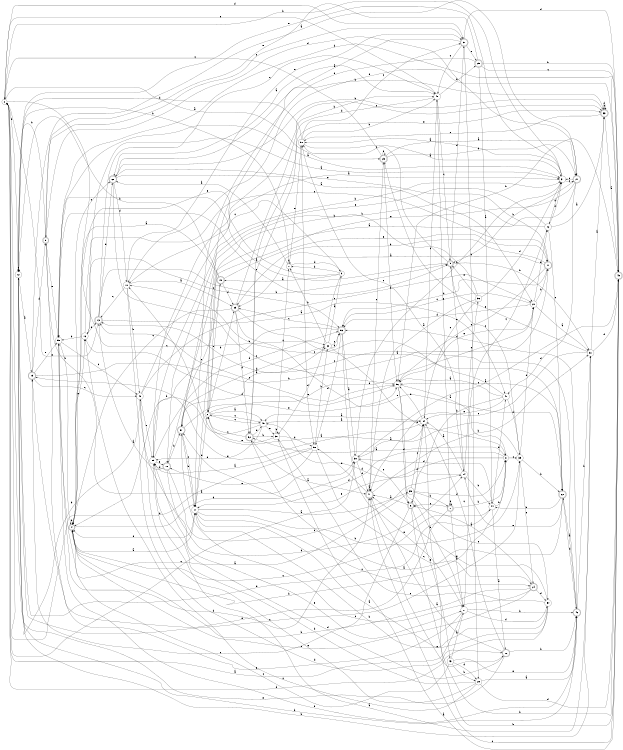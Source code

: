 digraph n49_10 {
__start0 [label="" shape="none"];

rankdir=LR;
size="8,5";

s0 [style="filled", color="black", fillcolor="white" shape="circle", label="0"];
s1 [style="filled", color="black", fillcolor="white" shape="circle", label="1"];
s2 [style="filled", color="black", fillcolor="white" shape="circle", label="2"];
s3 [style="filled", color="black", fillcolor="white" shape="circle", label="3"];
s4 [style="rounded,filled", color="black", fillcolor="white" shape="doublecircle", label="4"];
s5 [style="rounded,filled", color="black", fillcolor="white" shape="doublecircle", label="5"];
s6 [style="rounded,filled", color="black", fillcolor="white" shape="doublecircle", label="6"];
s7 [style="rounded,filled", color="black", fillcolor="white" shape="doublecircle", label="7"];
s8 [style="filled", color="black", fillcolor="white" shape="circle", label="8"];
s9 [style="rounded,filled", color="black", fillcolor="white" shape="doublecircle", label="9"];
s10 [style="filled", color="black", fillcolor="white" shape="circle", label="10"];
s11 [style="rounded,filled", color="black", fillcolor="white" shape="doublecircle", label="11"];
s12 [style="filled", color="black", fillcolor="white" shape="circle", label="12"];
s13 [style="rounded,filled", color="black", fillcolor="white" shape="doublecircle", label="13"];
s14 [style="filled", color="black", fillcolor="white" shape="circle", label="14"];
s15 [style="rounded,filled", color="black", fillcolor="white" shape="doublecircle", label="15"];
s16 [style="filled", color="black", fillcolor="white" shape="circle", label="16"];
s17 [style="filled", color="black", fillcolor="white" shape="circle", label="17"];
s18 [style="rounded,filled", color="black", fillcolor="white" shape="doublecircle", label="18"];
s19 [style="rounded,filled", color="black", fillcolor="white" shape="doublecircle", label="19"];
s20 [style="filled", color="black", fillcolor="white" shape="circle", label="20"];
s21 [style="rounded,filled", color="black", fillcolor="white" shape="doublecircle", label="21"];
s22 [style="rounded,filled", color="black", fillcolor="white" shape="doublecircle", label="22"];
s23 [style="rounded,filled", color="black", fillcolor="white" shape="doublecircle", label="23"];
s24 [style="rounded,filled", color="black", fillcolor="white" shape="doublecircle", label="24"];
s25 [style="rounded,filled", color="black", fillcolor="white" shape="doublecircle", label="25"];
s26 [style="rounded,filled", color="black", fillcolor="white" shape="doublecircle", label="26"];
s27 [style="filled", color="black", fillcolor="white" shape="circle", label="27"];
s28 [style="filled", color="black", fillcolor="white" shape="circle", label="28"];
s29 [style="rounded,filled", color="black", fillcolor="white" shape="doublecircle", label="29"];
s30 [style="filled", color="black", fillcolor="white" shape="circle", label="30"];
s31 [style="filled", color="black", fillcolor="white" shape="circle", label="31"];
s32 [style="filled", color="black", fillcolor="white" shape="circle", label="32"];
s33 [style="rounded,filled", color="black", fillcolor="white" shape="doublecircle", label="33"];
s34 [style="filled", color="black", fillcolor="white" shape="circle", label="34"];
s35 [style="filled", color="black", fillcolor="white" shape="circle", label="35"];
s36 [style="filled", color="black", fillcolor="white" shape="circle", label="36"];
s37 [style="rounded,filled", color="black", fillcolor="white" shape="doublecircle", label="37"];
s38 [style="filled", color="black", fillcolor="white" shape="circle", label="38"];
s39 [style="filled", color="black", fillcolor="white" shape="circle", label="39"];
s40 [style="filled", color="black", fillcolor="white" shape="circle", label="40"];
s41 [style="rounded,filled", color="black", fillcolor="white" shape="doublecircle", label="41"];
s42 [style="filled", color="black", fillcolor="white" shape="circle", label="42"];
s43 [style="filled", color="black", fillcolor="white" shape="circle", label="43"];
s44 [style="filled", color="black", fillcolor="white" shape="circle", label="44"];
s45 [style="filled", color="black", fillcolor="white" shape="circle", label="45"];
s46 [style="rounded,filled", color="black", fillcolor="white" shape="doublecircle", label="46"];
s47 [style="filled", color="black", fillcolor="white" shape="circle", label="47"];
s48 [style="filled", color="black", fillcolor="white" shape="circle", label="48"];
s49 [style="rounded,filled", color="black", fillcolor="white" shape="doublecircle", label="49"];
s50 [style="filled", color="black", fillcolor="white" shape="circle", label="50"];
s51 [style="filled", color="black", fillcolor="white" shape="circle", label="51"];
s52 [style="rounded,filled", color="black", fillcolor="white" shape="doublecircle", label="52"];
s53 [style="rounded,filled", color="black", fillcolor="white" shape="doublecircle", label="53"];
s54 [style="filled", color="black", fillcolor="white" shape="circle", label="54"];
s55 [style="filled", color="black", fillcolor="white" shape="circle", label="55"];
s56 [style="filled", color="black", fillcolor="white" shape="circle", label="56"];
s57 [style="rounded,filled", color="black", fillcolor="white" shape="doublecircle", label="57"];
s58 [style="filled", color="black", fillcolor="white" shape="circle", label="58"];
s59 [style="filled", color="black", fillcolor="white" shape="circle", label="59"];
s60 [style="rounded,filled", color="black", fillcolor="white" shape="doublecircle", label="60"];
s0 -> s25 [label="a"];
s0 -> s12 [label="b"];
s0 -> s32 [label="c"];
s0 -> s37 [label="d"];
s0 -> s48 [label="e"];
s1 -> s60 [label="a"];
s1 -> s12 [label="b"];
s1 -> s1 [label="c"];
s1 -> s3 [label="d"];
s1 -> s50 [label="e"];
s2 -> s45 [label="a"];
s2 -> s23 [label="b"];
s2 -> s45 [label="c"];
s2 -> s20 [label="d"];
s2 -> s19 [label="e"];
s3 -> s19 [label="a"];
s3 -> s1 [label="b"];
s3 -> s10 [label="c"];
s3 -> s38 [label="d"];
s3 -> s4 [label="e"];
s4 -> s17 [label="a"];
s4 -> s4 [label="b"];
s4 -> s60 [label="c"];
s4 -> s30 [label="d"];
s4 -> s16 [label="e"];
s5 -> s59 [label="a"];
s5 -> s51 [label="b"];
s5 -> s50 [label="c"];
s5 -> s37 [label="d"];
s5 -> s14 [label="e"];
s6 -> s41 [label="a"];
s6 -> s49 [label="b"];
s6 -> s15 [label="c"];
s6 -> s34 [label="d"];
s6 -> s43 [label="e"];
s7 -> s27 [label="a"];
s7 -> s8 [label="b"];
s7 -> s6 [label="c"];
s7 -> s7 [label="d"];
s7 -> s15 [label="e"];
s8 -> s52 [label="a"];
s8 -> s4 [label="b"];
s8 -> s39 [label="c"];
s8 -> s17 [label="d"];
s8 -> s57 [label="e"];
s9 -> s30 [label="a"];
s9 -> s12 [label="b"];
s9 -> s37 [label="c"];
s9 -> s21 [label="d"];
s9 -> s59 [label="e"];
s10 -> s23 [label="a"];
s10 -> s40 [label="b"];
s10 -> s13 [label="c"];
s10 -> s26 [label="d"];
s10 -> s37 [label="e"];
s11 -> s23 [label="a"];
s11 -> s23 [label="b"];
s11 -> s16 [label="c"];
s11 -> s53 [label="d"];
s11 -> s56 [label="e"];
s12 -> s15 [label="a"];
s12 -> s46 [label="b"];
s12 -> s39 [label="c"];
s12 -> s44 [label="d"];
s12 -> s12 [label="e"];
s13 -> s47 [label="a"];
s13 -> s5 [label="b"];
s13 -> s48 [label="c"];
s13 -> s60 [label="d"];
s13 -> s0 [label="e"];
s14 -> s34 [label="a"];
s14 -> s44 [label="b"];
s14 -> s50 [label="c"];
s14 -> s45 [label="d"];
s14 -> s36 [label="e"];
s15 -> s21 [label="a"];
s15 -> s11 [label="b"];
s15 -> s40 [label="c"];
s15 -> s9 [label="d"];
s15 -> s59 [label="e"];
s16 -> s31 [label="a"];
s16 -> s59 [label="b"];
s16 -> s53 [label="c"];
s16 -> s56 [label="d"];
s16 -> s13 [label="e"];
s17 -> s35 [label="a"];
s17 -> s39 [label="b"];
s17 -> s24 [label="c"];
s17 -> s2 [label="d"];
s17 -> s4 [label="e"];
s18 -> s13 [label="a"];
s18 -> s57 [label="b"];
s18 -> s14 [label="c"];
s18 -> s55 [label="d"];
s18 -> s27 [label="e"];
s19 -> s4 [label="a"];
s19 -> s12 [label="b"];
s19 -> s57 [label="c"];
s19 -> s23 [label="d"];
s19 -> s11 [label="e"];
s20 -> s51 [label="a"];
s20 -> s11 [label="b"];
s20 -> s53 [label="c"];
s20 -> s53 [label="d"];
s20 -> s42 [label="e"];
s21 -> s18 [label="a"];
s21 -> s5 [label="b"];
s21 -> s31 [label="c"];
s21 -> s47 [label="d"];
s21 -> s2 [label="e"];
s22 -> s52 [label="a"];
s22 -> s44 [label="b"];
s22 -> s56 [label="c"];
s22 -> s46 [label="d"];
s22 -> s14 [label="e"];
s23 -> s22 [label="a"];
s23 -> s48 [label="b"];
s23 -> s4 [label="c"];
s23 -> s52 [label="d"];
s23 -> s22 [label="e"];
s24 -> s6 [label="a"];
s24 -> s4 [label="b"];
s24 -> s57 [label="c"];
s24 -> s54 [label="d"];
s24 -> s4 [label="e"];
s25 -> s21 [label="a"];
s25 -> s56 [label="b"];
s25 -> s0 [label="c"];
s25 -> s21 [label="d"];
s25 -> s25 [label="e"];
s26 -> s41 [label="a"];
s26 -> s46 [label="b"];
s26 -> s34 [label="c"];
s26 -> s55 [label="d"];
s26 -> s12 [label="e"];
s27 -> s0 [label="a"];
s27 -> s46 [label="b"];
s27 -> s42 [label="c"];
s27 -> s54 [label="d"];
s27 -> s9 [label="e"];
s28 -> s46 [label="a"];
s28 -> s55 [label="b"];
s28 -> s16 [label="c"];
s28 -> s49 [label="d"];
s28 -> s40 [label="e"];
s29 -> s44 [label="a"];
s29 -> s49 [label="b"];
s29 -> s49 [label="c"];
s29 -> s17 [label="d"];
s29 -> s9 [label="e"];
s30 -> s34 [label="a"];
s30 -> s31 [label="b"];
s30 -> s0 [label="c"];
s30 -> s41 [label="d"];
s30 -> s6 [label="e"];
s31 -> s50 [label="a"];
s31 -> s0 [label="b"];
s31 -> s21 [label="c"];
s31 -> s42 [label="d"];
s31 -> s12 [label="e"];
s32 -> s3 [label="a"];
s32 -> s1 [label="b"];
s32 -> s53 [label="c"];
s32 -> s53 [label="d"];
s32 -> s8 [label="e"];
s33 -> s49 [label="a"];
s33 -> s60 [label="b"];
s33 -> s33 [label="c"];
s33 -> s33 [label="d"];
s33 -> s50 [label="e"];
s34 -> s45 [label="a"];
s34 -> s49 [label="b"];
s34 -> s48 [label="c"];
s34 -> s56 [label="d"];
s34 -> s15 [label="e"];
s35 -> s59 [label="a"];
s35 -> s7 [label="b"];
s35 -> s34 [label="c"];
s35 -> s8 [label="d"];
s35 -> s54 [label="e"];
s36 -> s41 [label="a"];
s36 -> s17 [label="b"];
s36 -> s34 [label="c"];
s36 -> s31 [label="d"];
s36 -> s5 [label="e"];
s37 -> s2 [label="a"];
s37 -> s28 [label="b"];
s37 -> s48 [label="c"];
s37 -> s49 [label="d"];
s37 -> s29 [label="e"];
s38 -> s49 [label="a"];
s38 -> s38 [label="b"];
s38 -> s1 [label="c"];
s38 -> s58 [label="d"];
s38 -> s2 [label="e"];
s39 -> s10 [label="a"];
s39 -> s22 [label="b"];
s39 -> s5 [label="c"];
s39 -> s20 [label="d"];
s39 -> s24 [label="e"];
s40 -> s31 [label="a"];
s40 -> s0 [label="b"];
s40 -> s20 [label="c"];
s40 -> s14 [label="d"];
s40 -> s55 [label="e"];
s41 -> s41 [label="a"];
s41 -> s51 [label="b"];
s41 -> s25 [label="c"];
s41 -> s58 [label="d"];
s41 -> s26 [label="e"];
s42 -> s33 [label="a"];
s42 -> s57 [label="b"];
s42 -> s22 [label="c"];
s42 -> s31 [label="d"];
s42 -> s18 [label="e"];
s43 -> s27 [label="a"];
s43 -> s28 [label="b"];
s43 -> s4 [label="c"];
s43 -> s28 [label="d"];
s43 -> s46 [label="e"];
s44 -> s26 [label="a"];
s44 -> s8 [label="b"];
s44 -> s4 [label="c"];
s44 -> s30 [label="d"];
s44 -> s47 [label="e"];
s45 -> s34 [label="a"];
s45 -> s4 [label="b"];
s45 -> s2 [label="c"];
s45 -> s55 [label="d"];
s45 -> s38 [label="e"];
s46 -> s22 [label="a"];
s46 -> s51 [label="b"];
s46 -> s13 [label="c"];
s46 -> s53 [label="d"];
s46 -> s59 [label="e"];
s47 -> s56 [label="a"];
s47 -> s6 [label="b"];
s47 -> s10 [label="c"];
s47 -> s39 [label="d"];
s47 -> s34 [label="e"];
s48 -> s60 [label="a"];
s48 -> s29 [label="b"];
s48 -> s5 [label="c"];
s48 -> s52 [label="d"];
s48 -> s7 [label="e"];
s49 -> s30 [label="a"];
s49 -> s56 [label="b"];
s49 -> s41 [label="c"];
s49 -> s59 [label="d"];
s49 -> s10 [label="e"];
s50 -> s31 [label="a"];
s50 -> s48 [label="b"];
s50 -> s37 [label="c"];
s50 -> s12 [label="d"];
s50 -> s58 [label="e"];
s51 -> s33 [label="a"];
s51 -> s12 [label="b"];
s51 -> s41 [label="c"];
s51 -> s49 [label="d"];
s51 -> s25 [label="e"];
s52 -> s41 [label="a"];
s52 -> s38 [label="b"];
s52 -> s2 [label="c"];
s52 -> s45 [label="d"];
s52 -> s33 [label="e"];
s53 -> s30 [label="a"];
s53 -> s55 [label="b"];
s53 -> s23 [label="c"];
s53 -> s58 [label="d"];
s53 -> s27 [label="e"];
s54 -> s17 [label="a"];
s54 -> s17 [label="b"];
s54 -> s38 [label="c"];
s54 -> s0 [label="d"];
s54 -> s41 [label="e"];
s55 -> s51 [label="a"];
s55 -> s31 [label="b"];
s55 -> s33 [label="c"];
s55 -> s53 [label="d"];
s55 -> s18 [label="e"];
s56 -> s8 [label="a"];
s56 -> s27 [label="b"];
s56 -> s13 [label="c"];
s56 -> s6 [label="d"];
s56 -> s20 [label="e"];
s57 -> s32 [label="a"];
s57 -> s17 [label="b"];
s57 -> s17 [label="c"];
s57 -> s32 [label="d"];
s57 -> s56 [label="e"];
s58 -> s55 [label="a"];
s58 -> s32 [label="b"];
s58 -> s24 [label="c"];
s58 -> s0 [label="d"];
s58 -> s18 [label="e"];
s59 -> s31 [label="a"];
s59 -> s4 [label="b"];
s59 -> s40 [label="c"];
s59 -> s41 [label="d"];
s59 -> s5 [label="e"];
s60 -> s20 [label="a"];
s60 -> s33 [label="b"];
s60 -> s56 [label="c"];
s60 -> s10 [label="d"];
s60 -> s11 [label="e"];

}